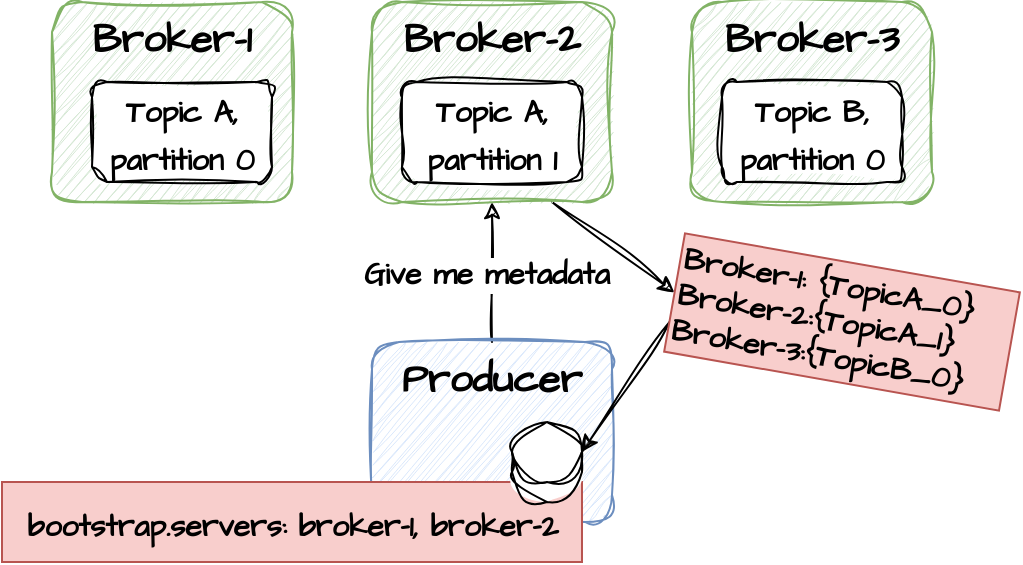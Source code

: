<mxfile version="22.0.0" type="device">
  <diagram name="Page-1" id="4Kjnb5W1Bbp35mC0OUED">
    <mxGraphModel dx="1034" dy="605" grid="1" gridSize="10" guides="1" tooltips="1" connect="1" arrows="1" fold="1" page="1" pageScale="1" pageWidth="827" pageHeight="1169" math="0" shadow="0">
      <root>
        <mxCell id="0" />
        <mxCell id="1" parent="0" />
        <mxCell id="kknwJmFH2p5gDbGO6E0J-6" style="edgeStyle=orthogonalEdgeStyle;rounded=0;sketch=1;hachureGap=4;jiggle=2;curveFitting=1;orthogonalLoop=1;jettySize=auto;html=1;exitX=0.5;exitY=0;exitDx=0;exitDy=0;entryX=0.5;entryY=1;entryDx=0;entryDy=0;fontFamily=Architects Daughter;fontSource=https%3A%2F%2Ffonts.googleapis.com%2Fcss%3Ffamily%3DArchitects%2BDaughter;fontSize=16;" edge="1" parent="1" source="kknwJmFH2p5gDbGO6E0J-1" target="kknwJmFH2p5gDbGO6E0J-3">
          <mxGeometry relative="1" as="geometry" />
        </mxCell>
        <mxCell id="kknwJmFH2p5gDbGO6E0J-7" value="Give me metadata" style="edgeLabel;html=1;align=center;verticalAlign=middle;resizable=0;points=[];fontSize=15;fontFamily=Architects Daughter;fontStyle=1" vertex="1" connectable="0" parent="kknwJmFH2p5gDbGO6E0J-6">
          <mxGeometry x="-0.033" y="3" relative="1" as="geometry">
            <mxPoint as="offset" />
          </mxGeometry>
        </mxCell>
        <mxCell id="kknwJmFH2p5gDbGO6E0J-1" value="&lt;b&gt;Producer&lt;/b&gt;" style="rounded=1;whiteSpace=wrap;html=1;sketch=1;hachureGap=4;jiggle=2;curveFitting=1;fontFamily=Architects Daughter;fontSource=https%3A%2F%2Ffonts.googleapis.com%2Fcss%3Ffamily%3DArchitects%2BDaughter;fontSize=20;fillColor=#dae8fc;strokeColor=#6c8ebf;verticalAlign=top;" vertex="1" parent="1">
          <mxGeometry x="390" y="350" width="120" height="90" as="geometry" />
        </mxCell>
        <mxCell id="kknwJmFH2p5gDbGO6E0J-2" value="&lt;b&gt;Broker-1&lt;br&gt;&lt;br&gt;&lt;/b&gt;" style="rounded=1;whiteSpace=wrap;html=1;sketch=1;hachureGap=4;jiggle=2;curveFitting=1;fontFamily=Architects Daughter;fontSource=https%3A%2F%2Ffonts.googleapis.com%2Fcss%3Ffamily%3DArchitects%2BDaughter;fontSize=20;fillColor=#d5e8d4;strokeColor=#82b366;verticalAlign=top;" vertex="1" parent="1">
          <mxGeometry x="230" y="180" width="120" height="100" as="geometry" />
        </mxCell>
        <mxCell id="kknwJmFH2p5gDbGO6E0J-16" style="rounded=0;sketch=1;hachureGap=4;jiggle=2;curveFitting=1;orthogonalLoop=1;jettySize=auto;html=1;exitX=0.75;exitY=1;exitDx=0;exitDy=0;entryX=0;entryY=0.5;entryDx=0;entryDy=0;fontFamily=Architects Daughter;fontSource=https%3A%2F%2Ffonts.googleapis.com%2Fcss%3Ffamily%3DArchitects%2BDaughter;fontSize=16;" edge="1" parent="1" source="kknwJmFH2p5gDbGO6E0J-3" target="kknwJmFH2p5gDbGO6E0J-12">
          <mxGeometry relative="1" as="geometry" />
        </mxCell>
        <mxCell id="kknwJmFH2p5gDbGO6E0J-3" value="&lt;b&gt;Broker-2&lt;/b&gt;" style="rounded=1;whiteSpace=wrap;html=1;sketch=1;hachureGap=4;jiggle=2;curveFitting=1;fontFamily=Architects Daughter;fontSource=https%3A%2F%2Ffonts.googleapis.com%2Fcss%3Ffamily%3DArchitects%2BDaughter;fontSize=20;fillColor=#d5e8d4;strokeColor=#82b366;verticalAlign=top;" vertex="1" parent="1">
          <mxGeometry x="390" y="180" width="120" height="100" as="geometry" />
        </mxCell>
        <mxCell id="kknwJmFH2p5gDbGO6E0J-4" value="&lt;b&gt;Broker-3&lt;/b&gt;" style="rounded=1;whiteSpace=wrap;html=1;sketch=1;hachureGap=4;jiggle=2;curveFitting=1;fontFamily=Architects Daughter;fontSource=https%3A%2F%2Ffonts.googleapis.com%2Fcss%3Ffamily%3DArchitects%2BDaughter;fontSize=20;fillColor=#d5e8d4;strokeColor=#82b366;verticalAlign=top;" vertex="1" parent="1">
          <mxGeometry x="550" y="180" width="120" height="100" as="geometry" />
        </mxCell>
        <mxCell id="kknwJmFH2p5gDbGO6E0J-5" value="&lt;b&gt;&lt;font style=&quot;font-size: 15px;&quot;&gt;bootstrap.servers: broker-1, broker-2&lt;/font&gt;&lt;/b&gt;" style="text;html=1;align=center;verticalAlign=middle;resizable=0;points=[];autosize=1;strokeColor=#b85450;fillColor=#f8cecc;fontSize=20;fontFamily=Architects Daughter;" vertex="1" parent="1">
          <mxGeometry x="205" y="420" width="290" height="40" as="geometry" />
        </mxCell>
        <mxCell id="kknwJmFH2p5gDbGO6E0J-8" value="&lt;font style=&quot;font-size: 15px;&quot;&gt;Topic A,&lt;br&gt;partition 0&lt;/font&gt;" style="rounded=1;whiteSpace=wrap;html=1;sketch=1;hachureGap=4;jiggle=2;curveFitting=1;fontFamily=Architects Daughter;fontSource=https%3A%2F%2Ffonts.googleapis.com%2Fcss%3Ffamily%3DArchitects%2BDaughter;fontSize=20;fontStyle=1" vertex="1" parent="1">
          <mxGeometry x="250" y="220" width="90" height="50" as="geometry" />
        </mxCell>
        <mxCell id="kknwJmFH2p5gDbGO6E0J-9" value="&lt;font style=&quot;font-size: 15px;&quot;&gt;Topic A,&lt;br&gt;partition 1&lt;/font&gt;" style="rounded=1;whiteSpace=wrap;html=1;sketch=1;hachureGap=4;jiggle=2;curveFitting=1;fontFamily=Architects Daughter;fontSource=https%3A%2F%2Ffonts.googleapis.com%2Fcss%3Ffamily%3DArchitects%2BDaughter;fontSize=20;fontStyle=1" vertex="1" parent="1">
          <mxGeometry x="405" y="220" width="90" height="50" as="geometry" />
        </mxCell>
        <mxCell id="kknwJmFH2p5gDbGO6E0J-10" value="&lt;font style=&quot;font-size: 15px;&quot;&gt;Topic B,&lt;br&gt;partition 0&lt;/font&gt;" style="rounded=1;whiteSpace=wrap;html=1;sketch=1;hachureGap=4;jiggle=2;curveFitting=1;fontFamily=Architects Daughter;fontSource=https%3A%2F%2Ffonts.googleapis.com%2Fcss%3Ffamily%3DArchitects%2BDaughter;fontSize=20;fontStyle=1" vertex="1" parent="1">
          <mxGeometry x="565" y="220" width="90" height="50" as="geometry" />
        </mxCell>
        <mxCell id="kknwJmFH2p5gDbGO6E0J-17" style="rounded=0;sketch=1;hachureGap=4;jiggle=2;curveFitting=1;orthogonalLoop=1;jettySize=auto;html=1;exitX=0;exitY=0.75;exitDx=0;exitDy=0;entryX=1;entryY=0;entryDx=0;entryDy=15;fontFamily=Architects Daughter;fontSource=https%3A%2F%2Ffonts.googleapis.com%2Fcss%3Ffamily%3DArchitects%2BDaughter;fontSize=16;entryPerimeter=0;" edge="1" parent="1" source="kknwJmFH2p5gDbGO6E0J-12" target="kknwJmFH2p5gDbGO6E0J-18">
          <mxGeometry relative="1" as="geometry" />
        </mxCell>
        <mxCell id="kknwJmFH2p5gDbGO6E0J-12" value="&lt;div style=&quot;font-size: 15px;&quot;&gt;&lt;span style=&quot;background-color: initial; font-size: 15px;&quot;&gt;&lt;b style=&quot;font-size: 15px;&quot;&gt;&lt;font style=&quot;font-size: 15px;&quot;&gt;Broker-1: {TopicA_0}&lt;/font&gt;&lt;/b&gt;&lt;/span&gt;&lt;/div&gt;&lt;div style=&quot;font-size: 15px;&quot;&gt;&lt;span style=&quot;background-color: initial; font-size: 15px;&quot;&gt;&lt;b style=&quot;font-size: 15px;&quot;&gt;&lt;font style=&quot;font-size: 15px;&quot;&gt;Broker-2:{TopicA_1}&lt;/font&gt;&lt;/b&gt;&lt;/span&gt;&lt;/div&gt;&lt;div style=&quot;font-size: 15px;&quot;&gt;&lt;span style=&quot;background-color: initial; font-size: 15px;&quot;&gt;&lt;b style=&quot;font-size: 15px;&quot;&gt;&lt;font style=&quot;font-size: 15px;&quot;&gt;Broker-3:{TopicB_0}&lt;/font&gt;&lt;/b&gt;&lt;/span&gt;&lt;/div&gt;" style="text;html=1;strokeColor=#b85450;fillColor=#f8cecc;align=left;verticalAlign=middle;whiteSpace=wrap;rounded=0;fontSize=15;fontFamily=Architects Daughter;rotation=10;" vertex="1" parent="1">
          <mxGeometry x="540" y="310" width="170" height="60" as="geometry" />
        </mxCell>
        <mxCell id="kknwJmFH2p5gDbGO6E0J-18" value="" style="shape=cylinder3;whiteSpace=wrap;html=1;boundedLbl=1;backgroundOutline=1;size=15;sketch=1;hachureGap=4;jiggle=2;curveFitting=1;fontFamily=Architects Daughter;fontSource=https%3A%2F%2Ffonts.googleapis.com%2Fcss%3Ffamily%3DArchitects%2BDaughter;fontSize=20;" vertex="1" parent="1">
          <mxGeometry x="460" y="390" width="35" height="40" as="geometry" />
        </mxCell>
      </root>
    </mxGraphModel>
  </diagram>
</mxfile>
